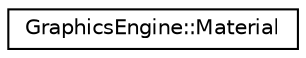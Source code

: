 digraph "Graphical Class Hierarchy"
{
  edge [fontname="Helvetica",fontsize="10",labelfontname="Helvetica",labelfontsize="10"];
  node [fontname="Helvetica",fontsize="10",shape=record];
  rankdir="LR";
  Node0 [label="GraphicsEngine::Material",height=0.2,width=0.4,color="black", fillcolor="white", style="filled",URL="$class_graphics_engine_1_1_material.html"];
}
